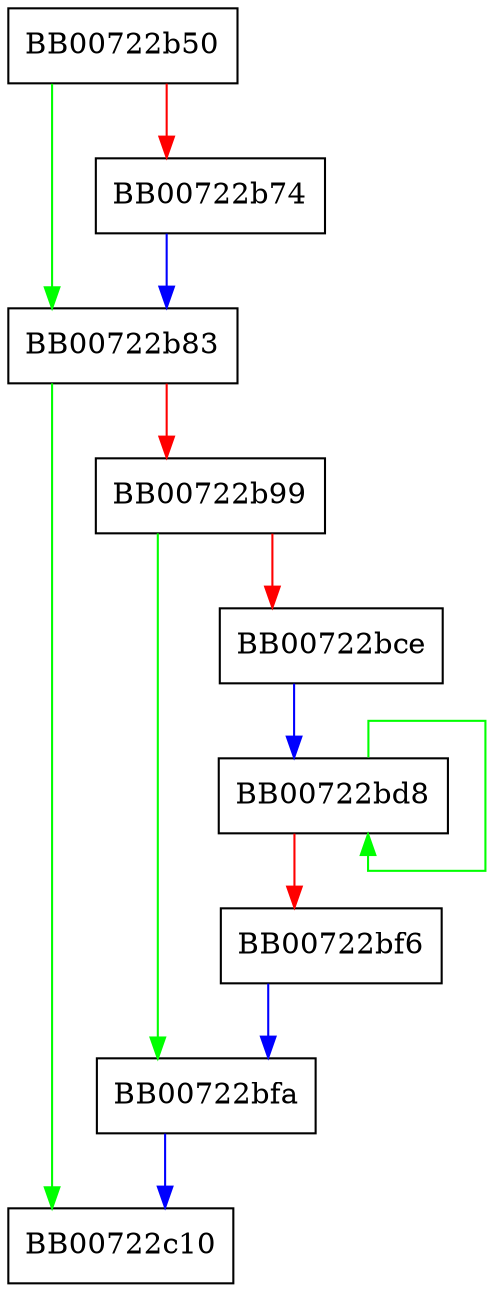 digraph BN_uadd {
  node [shape="box"];
  graph [splines=ortho];
  BB00722b50 -> BB00722b83 [color="green"];
  BB00722b50 -> BB00722b74 [color="red"];
  BB00722b74 -> BB00722b83 [color="blue"];
  BB00722b83 -> BB00722c10 [color="green"];
  BB00722b83 -> BB00722b99 [color="red"];
  BB00722b99 -> BB00722bfa [color="green"];
  BB00722b99 -> BB00722bce [color="red"];
  BB00722bce -> BB00722bd8 [color="blue"];
  BB00722bd8 -> BB00722bd8 [color="green"];
  BB00722bd8 -> BB00722bf6 [color="red"];
  BB00722bf6 -> BB00722bfa [color="blue"];
  BB00722bfa -> BB00722c10 [color="blue"];
}